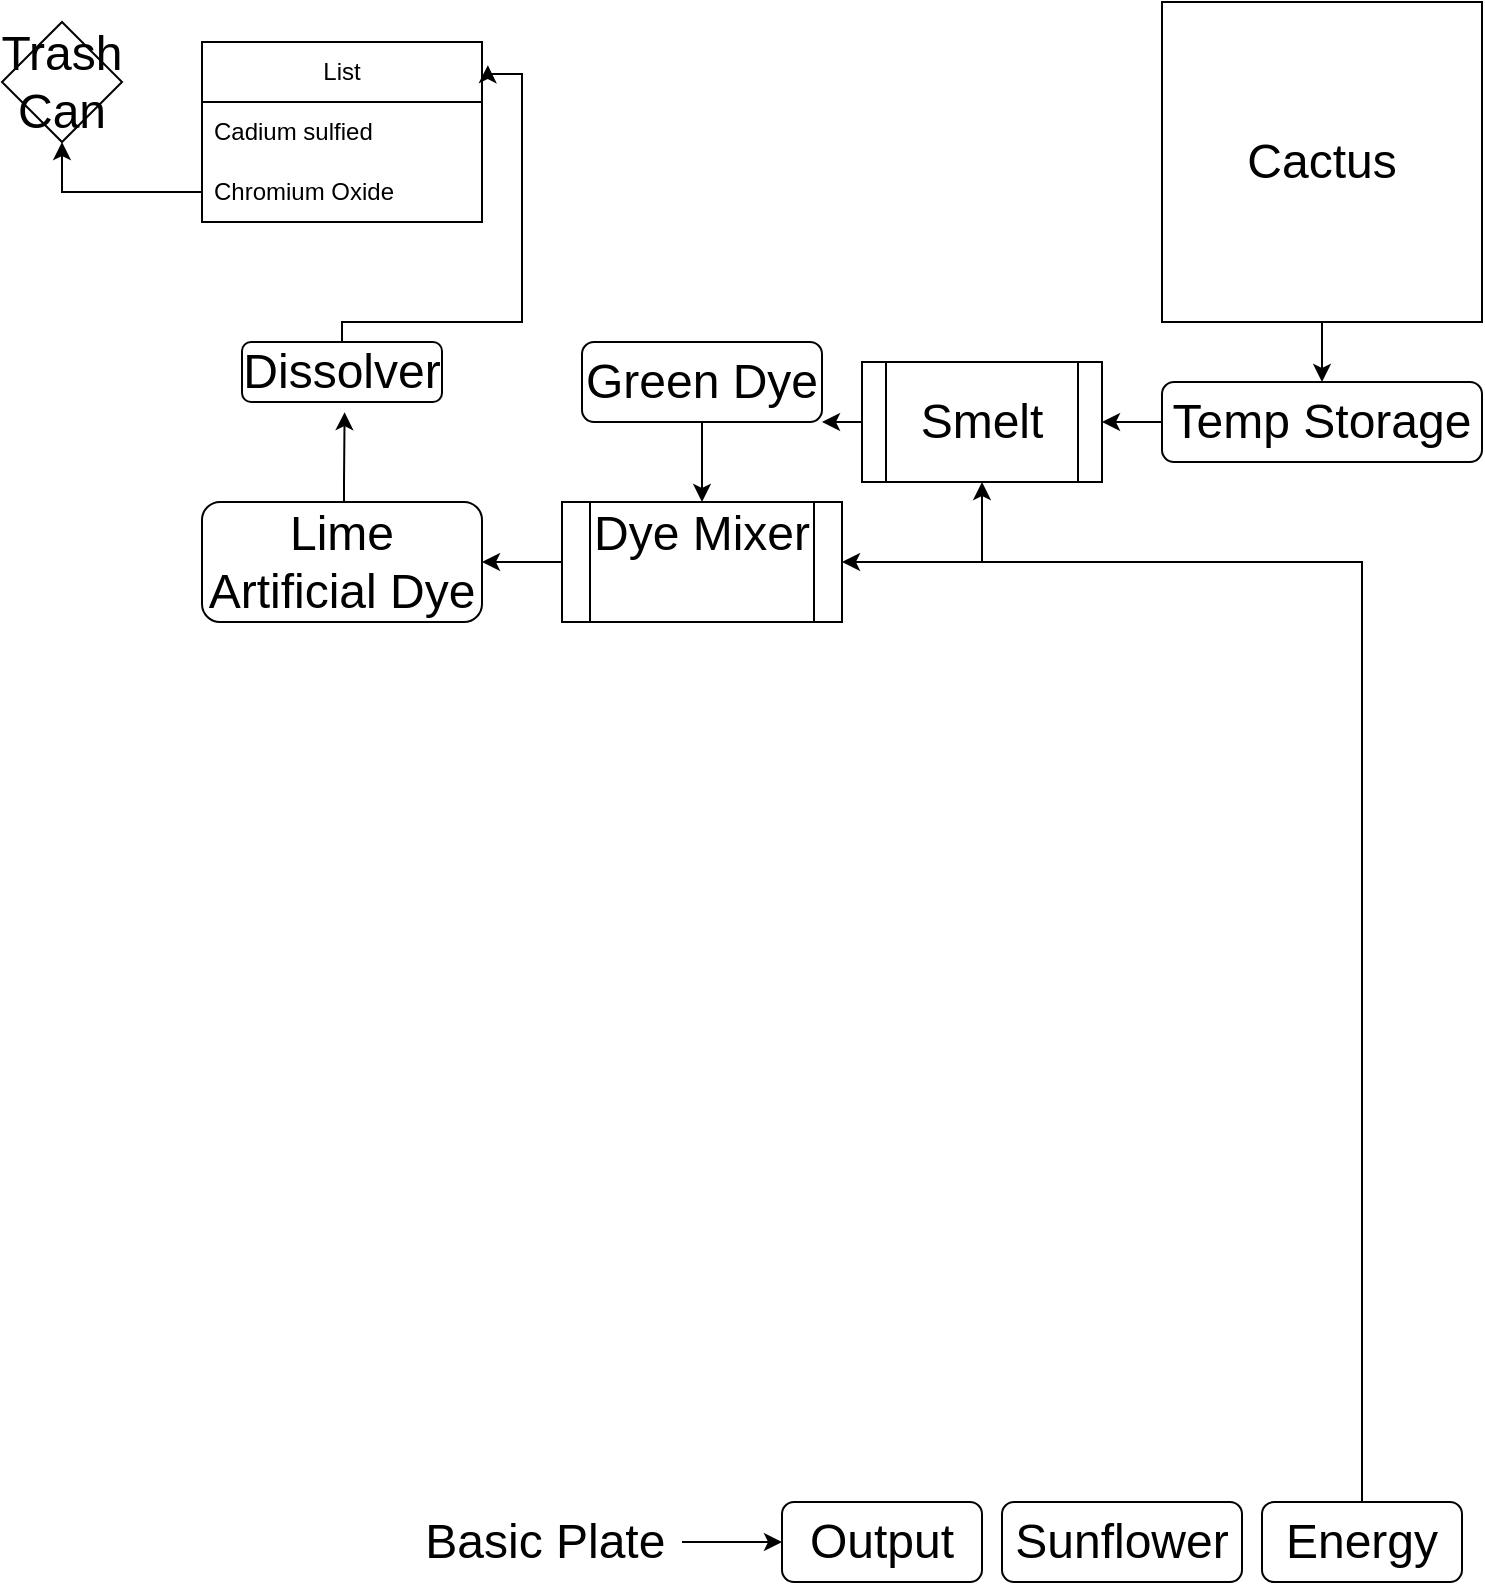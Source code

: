 <mxfile version="22.0.0" type="github">
  <diagram name="Page-1" id="ad2ugWRQlucctlsAGpi_">
    <mxGraphModel dx="297" dy="548" grid="1" gridSize="10" guides="1" tooltips="1" connect="1" arrows="1" fold="1" page="1" pageScale="1" pageWidth="840" pageHeight="800" math="0" shadow="0">
      <root>
        <mxCell id="0" />
        <mxCell id="1" parent="0" />
        <mxCell id="_jDwr9AOZ_unEEgHD4BI-53" style="edgeStyle=orthogonalEdgeStyle;rounded=0;orthogonalLoop=1;jettySize=auto;html=1;entryX=1;entryY=0.5;entryDx=0;entryDy=0;" edge="1" parent="1" source="_jDwr9AOZ_unEEgHD4BI-2" target="_jDwr9AOZ_unEEgHD4BI-31">
          <mxGeometry relative="1" as="geometry">
            <mxPoint x="640" y="300" as="targetPoint" />
            <Array as="points">
              <mxPoint x="780" y="280" />
            </Array>
          </mxGeometry>
        </mxCell>
        <mxCell id="_jDwr9AOZ_unEEgHD4BI-54" style="edgeStyle=orthogonalEdgeStyle;rounded=0;orthogonalLoop=1;jettySize=auto;html=1;entryX=0.5;entryY=1;entryDx=0;entryDy=0;" edge="1" parent="1" source="_jDwr9AOZ_unEEgHD4BI-2" target="_jDwr9AOZ_unEEgHD4BI-24">
          <mxGeometry relative="1" as="geometry">
            <mxPoint x="580" y="260" as="targetPoint" />
            <Array as="points">
              <mxPoint x="780" y="280" />
              <mxPoint x="590" y="280" />
            </Array>
          </mxGeometry>
        </mxCell>
        <mxCell id="_jDwr9AOZ_unEEgHD4BI-2" value="&lt;font style=&quot;font-size: 24px;&quot;&gt;Energy&lt;/font&gt;" style="rounded=1;whiteSpace=wrap;html=1;strokeWidth=1;" vertex="1" parent="1">
          <mxGeometry x="730" y="750" width="100" height="40" as="geometry" />
        </mxCell>
        <mxCell id="_jDwr9AOZ_unEEgHD4BI-3" value="&lt;font style=&quot;font-size: 24px;&quot;&gt;Sunflower&lt;br&gt;&lt;/font&gt;" style="rounded=1;whiteSpace=wrap;html=1;strokeWidth=1;" vertex="1" parent="1">
          <mxGeometry x="600" y="750" width="120" height="40" as="geometry" />
        </mxCell>
        <mxCell id="_jDwr9AOZ_unEEgHD4BI-5" value="&lt;span style=&quot;font-size: 24px;&quot;&gt;Output&lt;/span&gt;" style="rounded=1;whiteSpace=wrap;html=1;strokeWidth=1;" vertex="1" parent="1">
          <mxGeometry x="490" y="750" width="100" height="40" as="geometry" />
        </mxCell>
        <mxCell id="_jDwr9AOZ_unEEgHD4BI-13" style="edgeStyle=orthogonalEdgeStyle;rounded=0;orthogonalLoop=1;jettySize=auto;html=1;entryX=0;entryY=0.5;entryDx=0;entryDy=0;" edge="1" parent="1" source="_jDwr9AOZ_unEEgHD4BI-6" target="_jDwr9AOZ_unEEgHD4BI-5">
          <mxGeometry relative="1" as="geometry" />
        </mxCell>
        <mxCell id="_jDwr9AOZ_unEEgHD4BI-6" value="&lt;font style=&quot;font-size: 24px;&quot;&gt;Basic Plate&amp;nbsp;&lt;/font&gt;" style="text;html=1;strokeColor=none;fillColor=none;align=center;verticalAlign=middle;whiteSpace=wrap;rounded=0;" vertex="1" parent="1">
          <mxGeometry x="310" y="752.5" width="130" height="35" as="geometry" />
        </mxCell>
        <mxCell id="_jDwr9AOZ_unEEgHD4BI-50" style="edgeStyle=orthogonalEdgeStyle;rounded=0;orthogonalLoop=1;jettySize=auto;html=1;entryX=1;entryY=1;entryDx=0;entryDy=0;" edge="1" parent="1" source="_jDwr9AOZ_unEEgHD4BI-24" target="_jDwr9AOZ_unEEgHD4BI-26">
          <mxGeometry relative="1" as="geometry" />
        </mxCell>
        <mxCell id="_jDwr9AOZ_unEEgHD4BI-24" value="&lt;font style=&quot;font-size: 24px;&quot;&gt;Smelt&lt;/font&gt;" style="shape=process;whiteSpace=wrap;html=1;backgroundOutline=1;" vertex="1" parent="1">
          <mxGeometry x="530" y="180" width="120" height="60" as="geometry" />
        </mxCell>
        <mxCell id="_jDwr9AOZ_unEEgHD4BI-51" style="edgeStyle=orthogonalEdgeStyle;rounded=0;orthogonalLoop=1;jettySize=auto;html=1;entryX=0.5;entryY=0;entryDx=0;entryDy=0;" edge="1" parent="1" source="_jDwr9AOZ_unEEgHD4BI-26" target="_jDwr9AOZ_unEEgHD4BI-31">
          <mxGeometry relative="1" as="geometry" />
        </mxCell>
        <mxCell id="_jDwr9AOZ_unEEgHD4BI-26" value="&lt;font style=&quot;font-size: 24px;&quot;&gt;Green Dye&lt;/font&gt;" style="rounded=1;whiteSpace=wrap;html=1;" vertex="1" parent="1">
          <mxGeometry x="390" y="170" width="120" height="40" as="geometry" />
        </mxCell>
        <mxCell id="_jDwr9AOZ_unEEgHD4BI-55" style="edgeStyle=orthogonalEdgeStyle;rounded=0;orthogonalLoop=1;jettySize=auto;html=1;entryX=1;entryY=0.5;entryDx=0;entryDy=0;" edge="1" parent="1" source="_jDwr9AOZ_unEEgHD4BI-31" target="_jDwr9AOZ_unEEgHD4BI-34">
          <mxGeometry relative="1" as="geometry" />
        </mxCell>
        <mxCell id="_jDwr9AOZ_unEEgHD4BI-31" value="&lt;span style=&quot;font-size: 24px;&quot;&gt;Dye Mixer&lt;br&gt;&lt;br&gt;&lt;/span&gt;" style="shape=process;whiteSpace=wrap;html=1;backgroundOutline=1;" vertex="1" parent="1">
          <mxGeometry x="380" y="250" width="140" height="60" as="geometry" />
        </mxCell>
        <mxCell id="_jDwr9AOZ_unEEgHD4BI-34" value="&lt;font style=&quot;font-size: 24px;&quot;&gt;Lime Artificial Dye&lt;/font&gt;" style="rounded=1;whiteSpace=wrap;html=1;" vertex="1" parent="1">
          <mxGeometry x="200" y="250" width="140" height="60" as="geometry" />
        </mxCell>
        <mxCell id="_jDwr9AOZ_unEEgHD4BI-44" style="edgeStyle=orthogonalEdgeStyle;rounded=0;orthogonalLoop=1;jettySize=auto;html=1;entryX=0.5;entryY=0;entryDx=0;entryDy=0;" edge="1" parent="1" source="_jDwr9AOZ_unEEgHD4BI-41" target="_jDwr9AOZ_unEEgHD4BI-43">
          <mxGeometry relative="1" as="geometry" />
        </mxCell>
        <mxCell id="_jDwr9AOZ_unEEgHD4BI-41" value="&lt;font style=&quot;font-size: 24px;&quot;&gt;Cactus&lt;/font&gt;" style="whiteSpace=wrap;html=1;aspect=fixed;" vertex="1" parent="1">
          <mxGeometry x="680" width="160" height="160" as="geometry" />
        </mxCell>
        <mxCell id="_jDwr9AOZ_unEEgHD4BI-49" style="edgeStyle=orthogonalEdgeStyle;rounded=0;orthogonalLoop=1;jettySize=auto;html=1;entryX=1;entryY=0.5;entryDx=0;entryDy=0;" edge="1" parent="1" source="_jDwr9AOZ_unEEgHD4BI-43" target="_jDwr9AOZ_unEEgHD4BI-24">
          <mxGeometry relative="1" as="geometry" />
        </mxCell>
        <mxCell id="_jDwr9AOZ_unEEgHD4BI-43" value="&lt;font style=&quot;font-size: 24px;&quot;&gt;Temp Storage&lt;/font&gt;" style="rounded=1;whiteSpace=wrap;html=1;" vertex="1" parent="1">
          <mxGeometry x="680" y="190" width="160" height="40" as="geometry" />
        </mxCell>
        <mxCell id="_jDwr9AOZ_unEEgHD4BI-56" value="&lt;font style=&quot;font-size: 24px;&quot;&gt;Dissolver&lt;br&gt;&lt;/font&gt;" style="rounded=1;whiteSpace=wrap;html=1;" vertex="1" parent="1">
          <mxGeometry x="220" y="170" width="100" height="30" as="geometry" />
        </mxCell>
        <mxCell id="_jDwr9AOZ_unEEgHD4BI-57" style="edgeStyle=orthogonalEdgeStyle;rounded=0;orthogonalLoop=1;jettySize=auto;html=1;entryX=0.513;entryY=1.17;entryDx=0;entryDy=0;entryPerimeter=0;" edge="1" parent="1" source="_jDwr9AOZ_unEEgHD4BI-34" target="_jDwr9AOZ_unEEgHD4BI-56">
          <mxGeometry relative="1" as="geometry">
            <Array as="points">
              <mxPoint x="271" y="240" />
              <mxPoint x="271" y="240" />
            </Array>
          </mxGeometry>
        </mxCell>
        <mxCell id="_jDwr9AOZ_unEEgHD4BI-67" value="List" style="swimlane;fontStyle=0;childLayout=stackLayout;horizontal=1;startSize=30;horizontalStack=0;resizeParent=1;resizeParentMax=0;resizeLast=0;collapsible=1;marginBottom=0;whiteSpace=wrap;html=1;" vertex="1" parent="1">
          <mxGeometry x="200" y="20" width="140" height="90" as="geometry" />
        </mxCell>
        <mxCell id="_jDwr9AOZ_unEEgHD4BI-69" value="Cadium sulfied" style="text;strokeColor=none;fillColor=none;align=left;verticalAlign=middle;spacingLeft=4;spacingRight=4;overflow=hidden;points=[[0,0.5],[1,0.5]];portConstraint=eastwest;rotatable=0;whiteSpace=wrap;html=1;" vertex="1" parent="_jDwr9AOZ_unEEgHD4BI-67">
          <mxGeometry y="30" width="140" height="30" as="geometry" />
        </mxCell>
        <mxCell id="_jDwr9AOZ_unEEgHD4BI-70" value="Chromium Oxide" style="text;strokeColor=none;fillColor=none;align=left;verticalAlign=middle;spacingLeft=4;spacingRight=4;overflow=hidden;points=[[0,0.5],[1,0.5]];portConstraint=eastwest;rotatable=0;whiteSpace=wrap;html=1;" vertex="1" parent="_jDwr9AOZ_unEEgHD4BI-67">
          <mxGeometry y="60" width="140" height="30" as="geometry" />
        </mxCell>
        <mxCell id="_jDwr9AOZ_unEEgHD4BI-71" style="edgeStyle=orthogonalEdgeStyle;rounded=0;orthogonalLoop=1;jettySize=auto;html=1;entryX=1.021;entryY=0.129;entryDx=0;entryDy=0;entryPerimeter=0;" edge="1" parent="1" source="_jDwr9AOZ_unEEgHD4BI-56" target="_jDwr9AOZ_unEEgHD4BI-67">
          <mxGeometry relative="1" as="geometry">
            <mxPoint x="360" y="140" as="targetPoint" />
            <Array as="points">
              <mxPoint x="270" y="160" />
              <mxPoint x="360" y="160" />
              <mxPoint x="360" y="36" />
            </Array>
          </mxGeometry>
        </mxCell>
        <mxCell id="_jDwr9AOZ_unEEgHD4BI-72" value="&lt;font style=&quot;font-size: 24px;&quot;&gt;Trash Can&lt;/font&gt;" style="rhombus;whiteSpace=wrap;html=1;" vertex="1" parent="1">
          <mxGeometry x="100" y="10" width="60" height="60" as="geometry" />
        </mxCell>
        <mxCell id="_jDwr9AOZ_unEEgHD4BI-74" style="edgeStyle=orthogonalEdgeStyle;rounded=0;orthogonalLoop=1;jettySize=auto;html=1;entryX=0.5;entryY=1;entryDx=0;entryDy=0;" edge="1" parent="1" source="_jDwr9AOZ_unEEgHD4BI-70" target="_jDwr9AOZ_unEEgHD4BI-72">
          <mxGeometry relative="1" as="geometry" />
        </mxCell>
      </root>
    </mxGraphModel>
  </diagram>
</mxfile>
